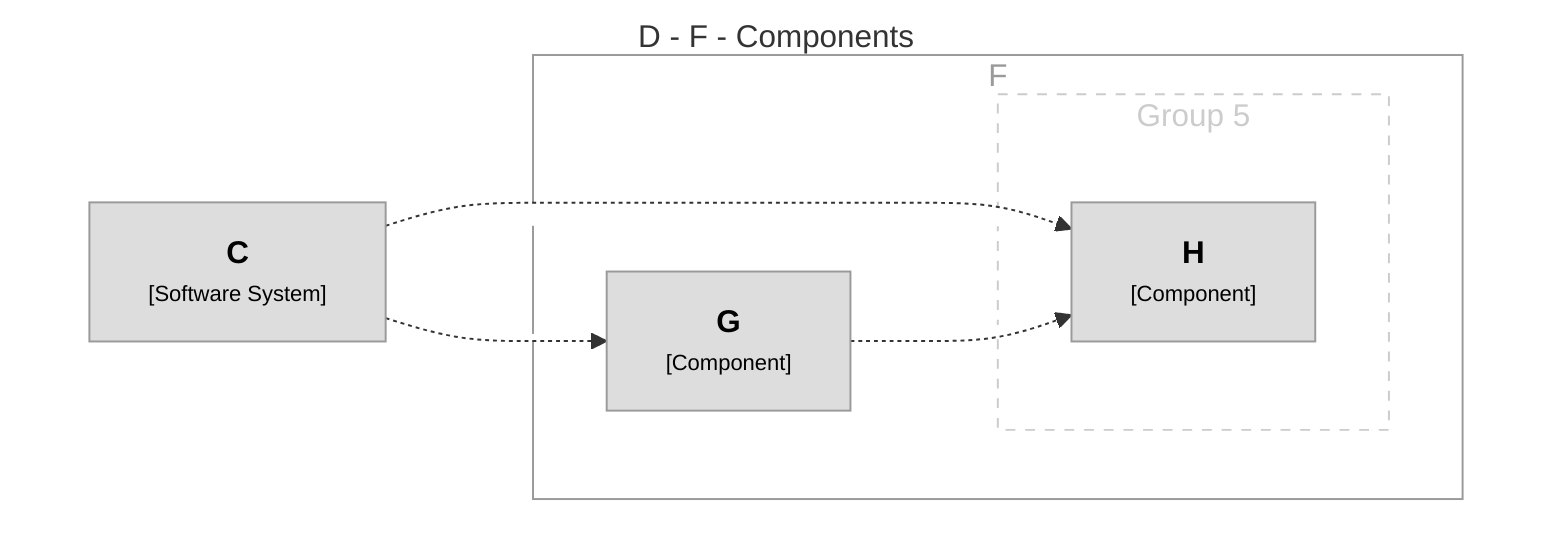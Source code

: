 graph TB
  linkStyle default fill:#ffffff

  subgraph diagram ["D - F - Components"]
    style diagram fill:#ffffff,stroke:#ffffff

    3["<div style='font-weight: bold'>C</div><div style='font-size: 70%; margin-top: 0px'>[Software System]</div>"]
    style 3 fill:#dddddd,stroke:#9a9a9a,color:#000000

    subgraph 6 ["F"]
      style 6 fill:#ffffff,stroke:#9a9a9a,color:#9a9a9a

      subgraph group1 ["Group 5"]
        style group1 fill:#ffffff,stroke:#cccccc,color:#cccccc,stroke-dasharray:5

        8["<div style='font-weight: bold'>H</div><div style='font-size: 70%; margin-top: 0px'>[Component]</div>"]
        style 8 fill:#dddddd,stroke:#9a9a9a,color:#000000
      end

      7["<div style='font-weight: bold'>G</div><div style='font-size: 70%; margin-top: 0px'>[Component]</div>"]
      style 7 fill:#dddddd,stroke:#9a9a9a,color:#000000
    end

    3-. "<div></div><div style='font-size: 70%'></div>" .->7
    3-. "<div></div><div style='font-size: 70%'></div>" .->8
    7-. "<div></div><div style='font-size: 70%'></div>" .->8
  end